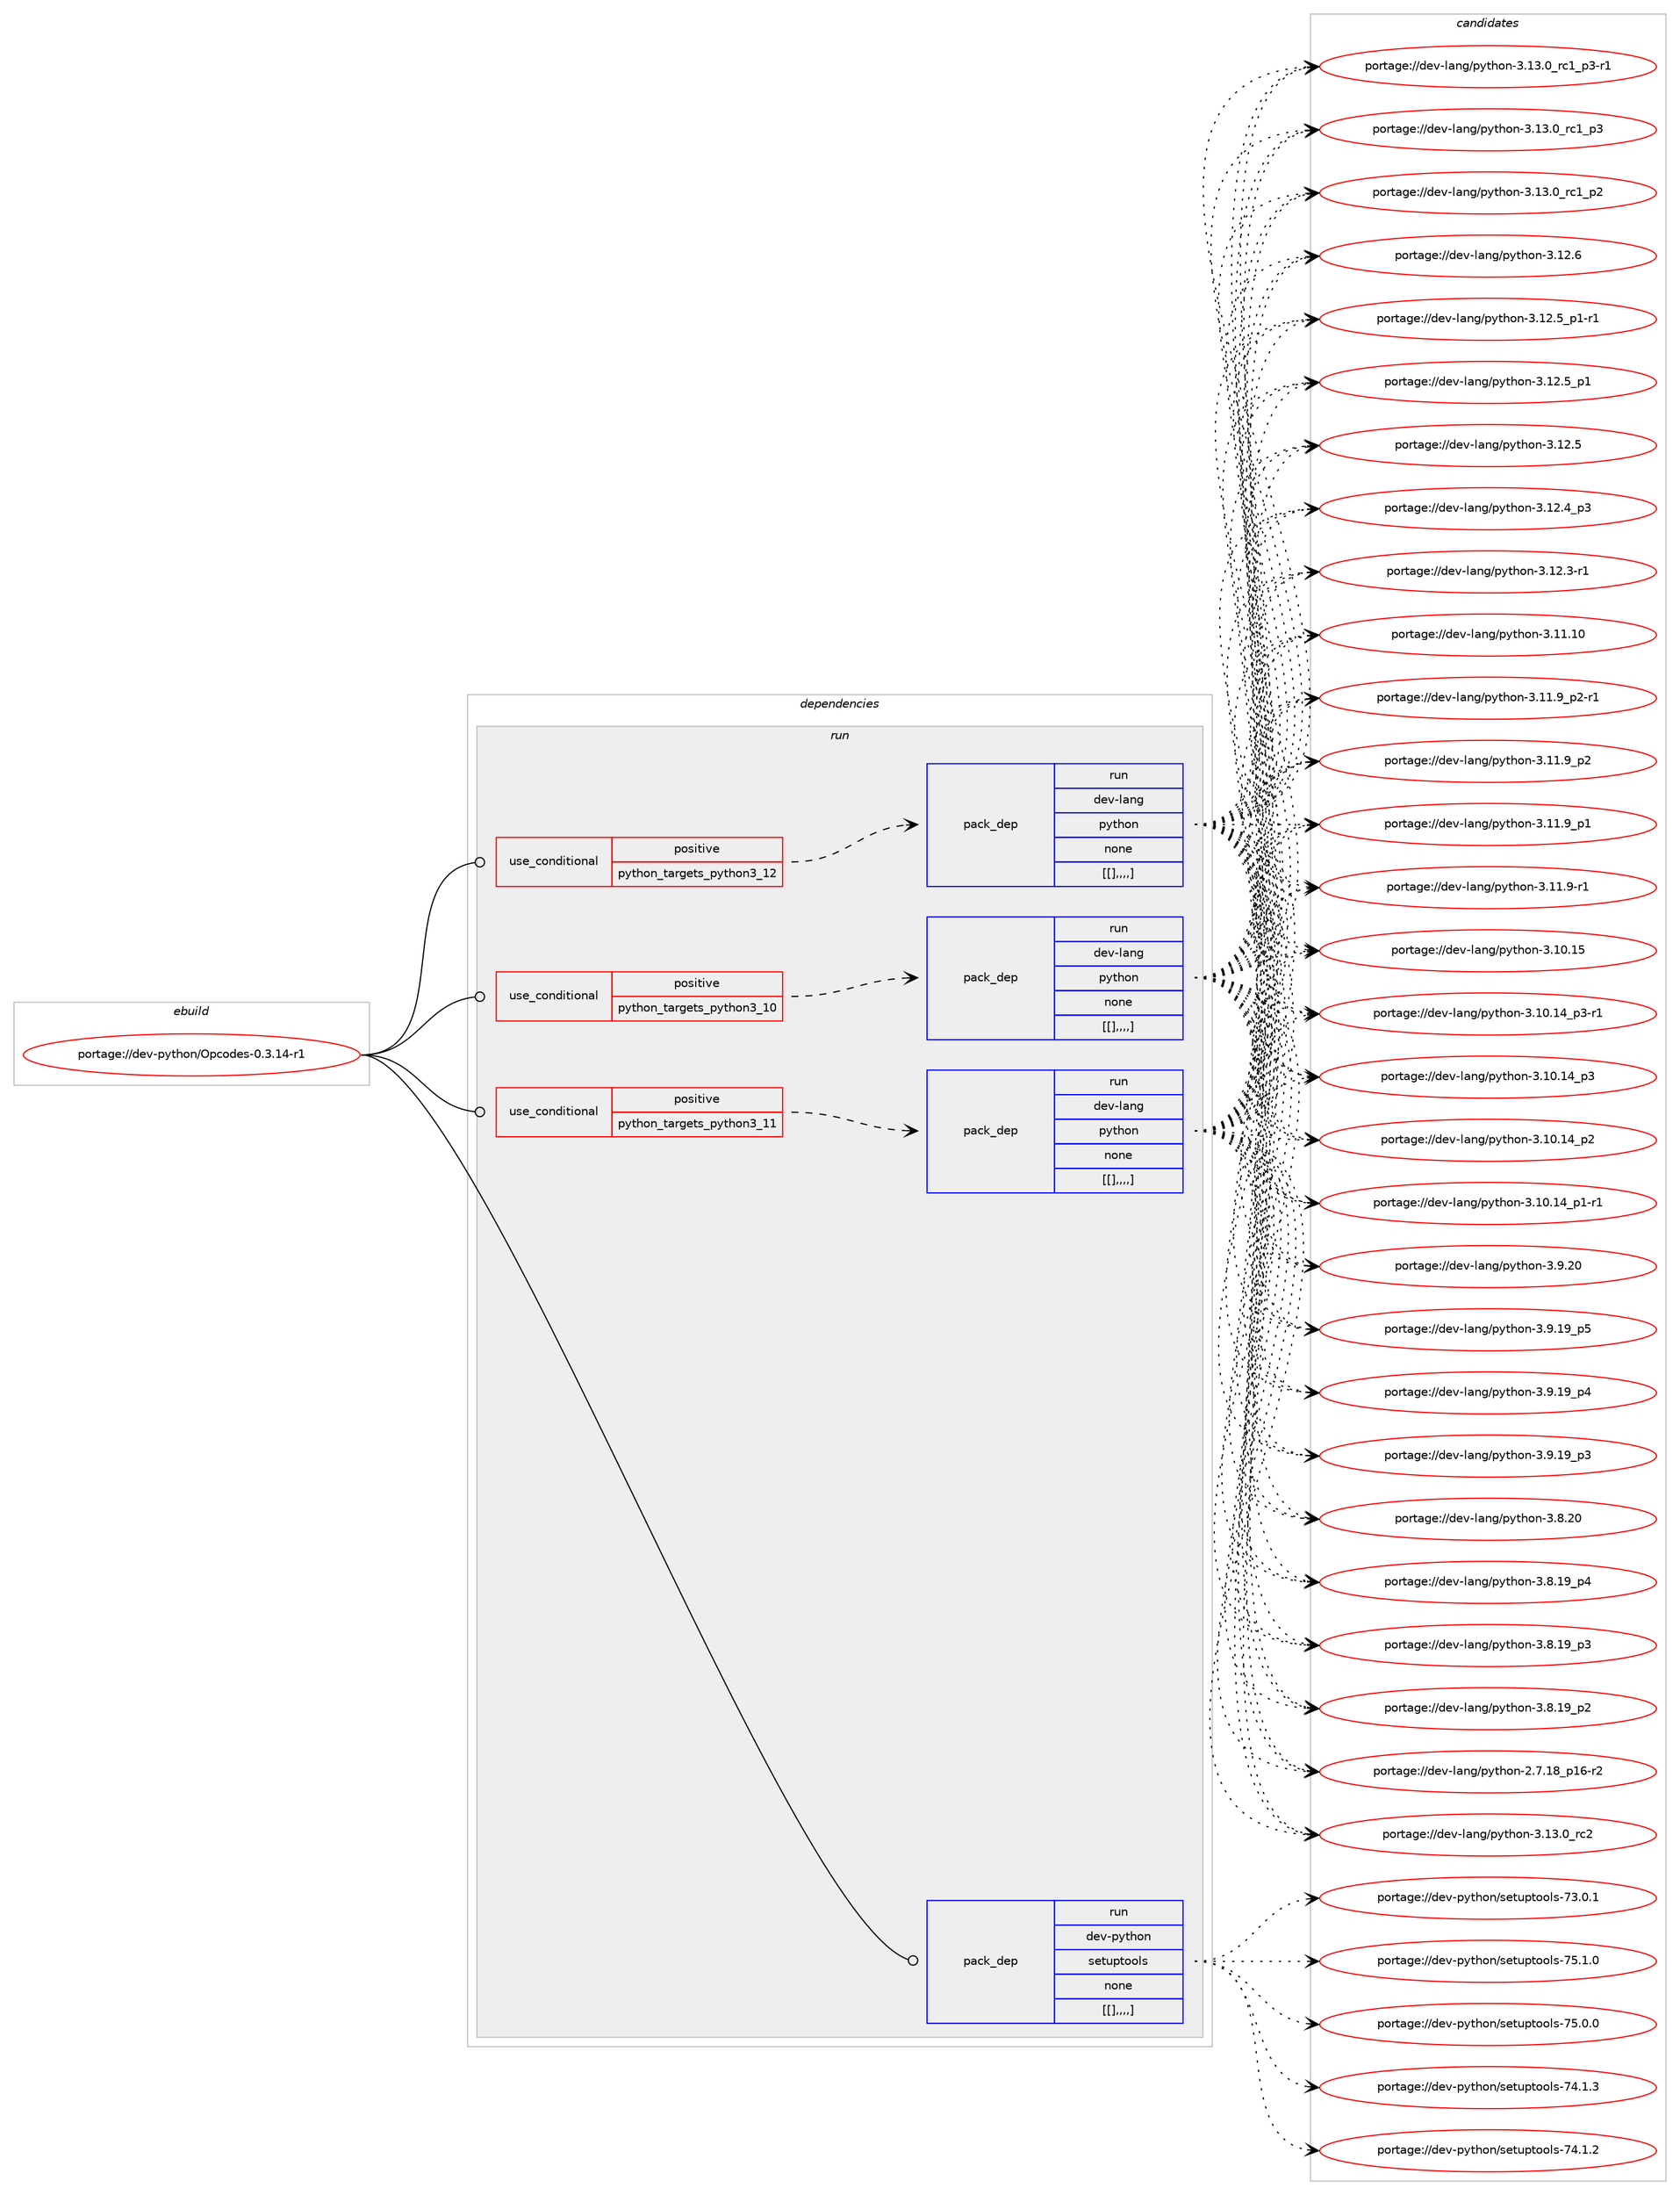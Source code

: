 digraph prolog {

# *************
# Graph options
# *************

newrank=true;
concentrate=true;
compound=true;
graph [rankdir=LR,fontname=Helvetica,fontsize=10,ranksep=1.5];#, ranksep=2.5, nodesep=0.2];
edge  [arrowhead=vee];
node  [fontname=Helvetica,fontsize=10];

# **********
# The ebuild
# **********

subgraph cluster_leftcol {
color=gray;
label=<<i>ebuild</i>>;
id [label="portage://dev-python/Opcodes-0.3.14-r1", color=red, width=4, href="../dev-python/Opcodes-0.3.14-r1.svg"];
}

# ****************
# The dependencies
# ****************

subgraph cluster_midcol {
color=gray;
label=<<i>dependencies</i>>;
subgraph cluster_compile {
fillcolor="#eeeeee";
style=filled;
label=<<i>compile</i>>;
}
subgraph cluster_compileandrun {
fillcolor="#eeeeee";
style=filled;
label=<<i>compile and run</i>>;
}
subgraph cluster_run {
fillcolor="#eeeeee";
style=filled;
label=<<i>run</i>>;
subgraph cond31017 {
dependency141709 [label=<<TABLE BORDER="0" CELLBORDER="1" CELLSPACING="0" CELLPADDING="4"><TR><TD ROWSPAN="3" CELLPADDING="10">use_conditional</TD></TR><TR><TD>positive</TD></TR><TR><TD>python_targets_python3_10</TD></TR></TABLE>>, shape=none, color=red];
subgraph pack109480 {
dependency141710 [label=<<TABLE BORDER="0" CELLBORDER="1" CELLSPACING="0" CELLPADDING="4" WIDTH="220"><TR><TD ROWSPAN="6" CELLPADDING="30">pack_dep</TD></TR><TR><TD WIDTH="110">run</TD></TR><TR><TD>dev-lang</TD></TR><TR><TD>python</TD></TR><TR><TD>none</TD></TR><TR><TD>[[],,,,]</TD></TR></TABLE>>, shape=none, color=blue];
}
dependency141709:e -> dependency141710:w [weight=20,style="dashed",arrowhead="vee"];
}
id:e -> dependency141709:w [weight=20,style="solid",arrowhead="odot"];
subgraph cond31018 {
dependency141711 [label=<<TABLE BORDER="0" CELLBORDER="1" CELLSPACING="0" CELLPADDING="4"><TR><TD ROWSPAN="3" CELLPADDING="10">use_conditional</TD></TR><TR><TD>positive</TD></TR><TR><TD>python_targets_python3_11</TD></TR></TABLE>>, shape=none, color=red];
subgraph pack109481 {
dependency141712 [label=<<TABLE BORDER="0" CELLBORDER="1" CELLSPACING="0" CELLPADDING="4" WIDTH="220"><TR><TD ROWSPAN="6" CELLPADDING="30">pack_dep</TD></TR><TR><TD WIDTH="110">run</TD></TR><TR><TD>dev-lang</TD></TR><TR><TD>python</TD></TR><TR><TD>none</TD></TR><TR><TD>[[],,,,]</TD></TR></TABLE>>, shape=none, color=blue];
}
dependency141711:e -> dependency141712:w [weight=20,style="dashed",arrowhead="vee"];
}
id:e -> dependency141711:w [weight=20,style="solid",arrowhead="odot"];
subgraph cond31019 {
dependency141713 [label=<<TABLE BORDER="0" CELLBORDER="1" CELLSPACING="0" CELLPADDING="4"><TR><TD ROWSPAN="3" CELLPADDING="10">use_conditional</TD></TR><TR><TD>positive</TD></TR><TR><TD>python_targets_python3_12</TD></TR></TABLE>>, shape=none, color=red];
subgraph pack109482 {
dependency141714 [label=<<TABLE BORDER="0" CELLBORDER="1" CELLSPACING="0" CELLPADDING="4" WIDTH="220"><TR><TD ROWSPAN="6" CELLPADDING="30">pack_dep</TD></TR><TR><TD WIDTH="110">run</TD></TR><TR><TD>dev-lang</TD></TR><TR><TD>python</TD></TR><TR><TD>none</TD></TR><TR><TD>[[],,,,]</TD></TR></TABLE>>, shape=none, color=blue];
}
dependency141713:e -> dependency141714:w [weight=20,style="dashed",arrowhead="vee"];
}
id:e -> dependency141713:w [weight=20,style="solid",arrowhead="odot"];
subgraph pack109483 {
dependency141715 [label=<<TABLE BORDER="0" CELLBORDER="1" CELLSPACING="0" CELLPADDING="4" WIDTH="220"><TR><TD ROWSPAN="6" CELLPADDING="30">pack_dep</TD></TR><TR><TD WIDTH="110">run</TD></TR><TR><TD>dev-python</TD></TR><TR><TD>setuptools</TD></TR><TR><TD>none</TD></TR><TR><TD>[[],,,,]</TD></TR></TABLE>>, shape=none, color=blue];
}
id:e -> dependency141715:w [weight=20,style="solid",arrowhead="odot"];
}
}

# **************
# The candidates
# **************

subgraph cluster_choices {
rank=same;
color=gray;
label=<<i>candidates</i>>;

subgraph choice109480 {
color=black;
nodesep=1;
choice10010111845108971101034711212111610411111045514649514648951149950 [label="portage://dev-lang/python-3.13.0_rc2", color=red, width=4,href="../dev-lang/python-3.13.0_rc2.svg"];
choice1001011184510897110103471121211161041111104551464951464895114994995112514511449 [label="portage://dev-lang/python-3.13.0_rc1_p3-r1", color=red, width=4,href="../dev-lang/python-3.13.0_rc1_p3-r1.svg"];
choice100101118451089711010347112121116104111110455146495146489511499499511251 [label="portage://dev-lang/python-3.13.0_rc1_p3", color=red, width=4,href="../dev-lang/python-3.13.0_rc1_p3.svg"];
choice100101118451089711010347112121116104111110455146495146489511499499511250 [label="portage://dev-lang/python-3.13.0_rc1_p2", color=red, width=4,href="../dev-lang/python-3.13.0_rc1_p2.svg"];
choice10010111845108971101034711212111610411111045514649504654 [label="portage://dev-lang/python-3.12.6", color=red, width=4,href="../dev-lang/python-3.12.6.svg"];
choice1001011184510897110103471121211161041111104551464950465395112494511449 [label="portage://dev-lang/python-3.12.5_p1-r1", color=red, width=4,href="../dev-lang/python-3.12.5_p1-r1.svg"];
choice100101118451089711010347112121116104111110455146495046539511249 [label="portage://dev-lang/python-3.12.5_p1", color=red, width=4,href="../dev-lang/python-3.12.5_p1.svg"];
choice10010111845108971101034711212111610411111045514649504653 [label="portage://dev-lang/python-3.12.5", color=red, width=4,href="../dev-lang/python-3.12.5.svg"];
choice100101118451089711010347112121116104111110455146495046529511251 [label="portage://dev-lang/python-3.12.4_p3", color=red, width=4,href="../dev-lang/python-3.12.4_p3.svg"];
choice100101118451089711010347112121116104111110455146495046514511449 [label="portage://dev-lang/python-3.12.3-r1", color=red, width=4,href="../dev-lang/python-3.12.3-r1.svg"];
choice1001011184510897110103471121211161041111104551464949464948 [label="portage://dev-lang/python-3.11.10", color=red, width=4,href="../dev-lang/python-3.11.10.svg"];
choice1001011184510897110103471121211161041111104551464949465795112504511449 [label="portage://dev-lang/python-3.11.9_p2-r1", color=red, width=4,href="../dev-lang/python-3.11.9_p2-r1.svg"];
choice100101118451089711010347112121116104111110455146494946579511250 [label="portage://dev-lang/python-3.11.9_p2", color=red, width=4,href="../dev-lang/python-3.11.9_p2.svg"];
choice100101118451089711010347112121116104111110455146494946579511249 [label="portage://dev-lang/python-3.11.9_p1", color=red, width=4,href="../dev-lang/python-3.11.9_p1.svg"];
choice100101118451089711010347112121116104111110455146494946574511449 [label="portage://dev-lang/python-3.11.9-r1", color=red, width=4,href="../dev-lang/python-3.11.9-r1.svg"];
choice1001011184510897110103471121211161041111104551464948464953 [label="portage://dev-lang/python-3.10.15", color=red, width=4,href="../dev-lang/python-3.10.15.svg"];
choice100101118451089711010347112121116104111110455146494846495295112514511449 [label="portage://dev-lang/python-3.10.14_p3-r1", color=red, width=4,href="../dev-lang/python-3.10.14_p3-r1.svg"];
choice10010111845108971101034711212111610411111045514649484649529511251 [label="portage://dev-lang/python-3.10.14_p3", color=red, width=4,href="../dev-lang/python-3.10.14_p3.svg"];
choice10010111845108971101034711212111610411111045514649484649529511250 [label="portage://dev-lang/python-3.10.14_p2", color=red, width=4,href="../dev-lang/python-3.10.14_p2.svg"];
choice100101118451089711010347112121116104111110455146494846495295112494511449 [label="portage://dev-lang/python-3.10.14_p1-r1", color=red, width=4,href="../dev-lang/python-3.10.14_p1-r1.svg"];
choice10010111845108971101034711212111610411111045514657465048 [label="portage://dev-lang/python-3.9.20", color=red, width=4,href="../dev-lang/python-3.9.20.svg"];
choice100101118451089711010347112121116104111110455146574649579511253 [label="portage://dev-lang/python-3.9.19_p5", color=red, width=4,href="../dev-lang/python-3.9.19_p5.svg"];
choice100101118451089711010347112121116104111110455146574649579511252 [label="portage://dev-lang/python-3.9.19_p4", color=red, width=4,href="../dev-lang/python-3.9.19_p4.svg"];
choice100101118451089711010347112121116104111110455146574649579511251 [label="portage://dev-lang/python-3.9.19_p3", color=red, width=4,href="../dev-lang/python-3.9.19_p3.svg"];
choice10010111845108971101034711212111610411111045514656465048 [label="portage://dev-lang/python-3.8.20", color=red, width=4,href="../dev-lang/python-3.8.20.svg"];
choice100101118451089711010347112121116104111110455146564649579511252 [label="portage://dev-lang/python-3.8.19_p4", color=red, width=4,href="../dev-lang/python-3.8.19_p4.svg"];
choice100101118451089711010347112121116104111110455146564649579511251 [label="portage://dev-lang/python-3.8.19_p3", color=red, width=4,href="../dev-lang/python-3.8.19_p3.svg"];
choice100101118451089711010347112121116104111110455146564649579511250 [label="portage://dev-lang/python-3.8.19_p2", color=red, width=4,href="../dev-lang/python-3.8.19_p2.svg"];
choice100101118451089711010347112121116104111110455046554649569511249544511450 [label="portage://dev-lang/python-2.7.18_p16-r2", color=red, width=4,href="../dev-lang/python-2.7.18_p16-r2.svg"];
dependency141710:e -> choice10010111845108971101034711212111610411111045514649514648951149950:w [style=dotted,weight="100"];
dependency141710:e -> choice1001011184510897110103471121211161041111104551464951464895114994995112514511449:w [style=dotted,weight="100"];
dependency141710:e -> choice100101118451089711010347112121116104111110455146495146489511499499511251:w [style=dotted,weight="100"];
dependency141710:e -> choice100101118451089711010347112121116104111110455146495146489511499499511250:w [style=dotted,weight="100"];
dependency141710:e -> choice10010111845108971101034711212111610411111045514649504654:w [style=dotted,weight="100"];
dependency141710:e -> choice1001011184510897110103471121211161041111104551464950465395112494511449:w [style=dotted,weight="100"];
dependency141710:e -> choice100101118451089711010347112121116104111110455146495046539511249:w [style=dotted,weight="100"];
dependency141710:e -> choice10010111845108971101034711212111610411111045514649504653:w [style=dotted,weight="100"];
dependency141710:e -> choice100101118451089711010347112121116104111110455146495046529511251:w [style=dotted,weight="100"];
dependency141710:e -> choice100101118451089711010347112121116104111110455146495046514511449:w [style=dotted,weight="100"];
dependency141710:e -> choice1001011184510897110103471121211161041111104551464949464948:w [style=dotted,weight="100"];
dependency141710:e -> choice1001011184510897110103471121211161041111104551464949465795112504511449:w [style=dotted,weight="100"];
dependency141710:e -> choice100101118451089711010347112121116104111110455146494946579511250:w [style=dotted,weight="100"];
dependency141710:e -> choice100101118451089711010347112121116104111110455146494946579511249:w [style=dotted,weight="100"];
dependency141710:e -> choice100101118451089711010347112121116104111110455146494946574511449:w [style=dotted,weight="100"];
dependency141710:e -> choice1001011184510897110103471121211161041111104551464948464953:w [style=dotted,weight="100"];
dependency141710:e -> choice100101118451089711010347112121116104111110455146494846495295112514511449:w [style=dotted,weight="100"];
dependency141710:e -> choice10010111845108971101034711212111610411111045514649484649529511251:w [style=dotted,weight="100"];
dependency141710:e -> choice10010111845108971101034711212111610411111045514649484649529511250:w [style=dotted,weight="100"];
dependency141710:e -> choice100101118451089711010347112121116104111110455146494846495295112494511449:w [style=dotted,weight="100"];
dependency141710:e -> choice10010111845108971101034711212111610411111045514657465048:w [style=dotted,weight="100"];
dependency141710:e -> choice100101118451089711010347112121116104111110455146574649579511253:w [style=dotted,weight="100"];
dependency141710:e -> choice100101118451089711010347112121116104111110455146574649579511252:w [style=dotted,weight="100"];
dependency141710:e -> choice100101118451089711010347112121116104111110455146574649579511251:w [style=dotted,weight="100"];
dependency141710:e -> choice10010111845108971101034711212111610411111045514656465048:w [style=dotted,weight="100"];
dependency141710:e -> choice100101118451089711010347112121116104111110455146564649579511252:w [style=dotted,weight="100"];
dependency141710:e -> choice100101118451089711010347112121116104111110455146564649579511251:w [style=dotted,weight="100"];
dependency141710:e -> choice100101118451089711010347112121116104111110455146564649579511250:w [style=dotted,weight="100"];
dependency141710:e -> choice100101118451089711010347112121116104111110455046554649569511249544511450:w [style=dotted,weight="100"];
}
subgraph choice109481 {
color=black;
nodesep=1;
choice10010111845108971101034711212111610411111045514649514648951149950 [label="portage://dev-lang/python-3.13.0_rc2", color=red, width=4,href="../dev-lang/python-3.13.0_rc2.svg"];
choice1001011184510897110103471121211161041111104551464951464895114994995112514511449 [label="portage://dev-lang/python-3.13.0_rc1_p3-r1", color=red, width=4,href="../dev-lang/python-3.13.0_rc1_p3-r1.svg"];
choice100101118451089711010347112121116104111110455146495146489511499499511251 [label="portage://dev-lang/python-3.13.0_rc1_p3", color=red, width=4,href="../dev-lang/python-3.13.0_rc1_p3.svg"];
choice100101118451089711010347112121116104111110455146495146489511499499511250 [label="portage://dev-lang/python-3.13.0_rc1_p2", color=red, width=4,href="../dev-lang/python-3.13.0_rc1_p2.svg"];
choice10010111845108971101034711212111610411111045514649504654 [label="portage://dev-lang/python-3.12.6", color=red, width=4,href="../dev-lang/python-3.12.6.svg"];
choice1001011184510897110103471121211161041111104551464950465395112494511449 [label="portage://dev-lang/python-3.12.5_p1-r1", color=red, width=4,href="../dev-lang/python-3.12.5_p1-r1.svg"];
choice100101118451089711010347112121116104111110455146495046539511249 [label="portage://dev-lang/python-3.12.5_p1", color=red, width=4,href="../dev-lang/python-3.12.5_p1.svg"];
choice10010111845108971101034711212111610411111045514649504653 [label="portage://dev-lang/python-3.12.5", color=red, width=4,href="../dev-lang/python-3.12.5.svg"];
choice100101118451089711010347112121116104111110455146495046529511251 [label="portage://dev-lang/python-3.12.4_p3", color=red, width=4,href="../dev-lang/python-3.12.4_p3.svg"];
choice100101118451089711010347112121116104111110455146495046514511449 [label="portage://dev-lang/python-3.12.3-r1", color=red, width=4,href="../dev-lang/python-3.12.3-r1.svg"];
choice1001011184510897110103471121211161041111104551464949464948 [label="portage://dev-lang/python-3.11.10", color=red, width=4,href="../dev-lang/python-3.11.10.svg"];
choice1001011184510897110103471121211161041111104551464949465795112504511449 [label="portage://dev-lang/python-3.11.9_p2-r1", color=red, width=4,href="../dev-lang/python-3.11.9_p2-r1.svg"];
choice100101118451089711010347112121116104111110455146494946579511250 [label="portage://dev-lang/python-3.11.9_p2", color=red, width=4,href="../dev-lang/python-3.11.9_p2.svg"];
choice100101118451089711010347112121116104111110455146494946579511249 [label="portage://dev-lang/python-3.11.9_p1", color=red, width=4,href="../dev-lang/python-3.11.9_p1.svg"];
choice100101118451089711010347112121116104111110455146494946574511449 [label="portage://dev-lang/python-3.11.9-r1", color=red, width=4,href="../dev-lang/python-3.11.9-r1.svg"];
choice1001011184510897110103471121211161041111104551464948464953 [label="portage://dev-lang/python-3.10.15", color=red, width=4,href="../dev-lang/python-3.10.15.svg"];
choice100101118451089711010347112121116104111110455146494846495295112514511449 [label="portage://dev-lang/python-3.10.14_p3-r1", color=red, width=4,href="../dev-lang/python-3.10.14_p3-r1.svg"];
choice10010111845108971101034711212111610411111045514649484649529511251 [label="portage://dev-lang/python-3.10.14_p3", color=red, width=4,href="../dev-lang/python-3.10.14_p3.svg"];
choice10010111845108971101034711212111610411111045514649484649529511250 [label="portage://dev-lang/python-3.10.14_p2", color=red, width=4,href="../dev-lang/python-3.10.14_p2.svg"];
choice100101118451089711010347112121116104111110455146494846495295112494511449 [label="portage://dev-lang/python-3.10.14_p1-r1", color=red, width=4,href="../dev-lang/python-3.10.14_p1-r1.svg"];
choice10010111845108971101034711212111610411111045514657465048 [label="portage://dev-lang/python-3.9.20", color=red, width=4,href="../dev-lang/python-3.9.20.svg"];
choice100101118451089711010347112121116104111110455146574649579511253 [label="portage://dev-lang/python-3.9.19_p5", color=red, width=4,href="../dev-lang/python-3.9.19_p5.svg"];
choice100101118451089711010347112121116104111110455146574649579511252 [label="portage://dev-lang/python-3.9.19_p4", color=red, width=4,href="../dev-lang/python-3.9.19_p4.svg"];
choice100101118451089711010347112121116104111110455146574649579511251 [label="portage://dev-lang/python-3.9.19_p3", color=red, width=4,href="../dev-lang/python-3.9.19_p3.svg"];
choice10010111845108971101034711212111610411111045514656465048 [label="portage://dev-lang/python-3.8.20", color=red, width=4,href="../dev-lang/python-3.8.20.svg"];
choice100101118451089711010347112121116104111110455146564649579511252 [label="portage://dev-lang/python-3.8.19_p4", color=red, width=4,href="../dev-lang/python-3.8.19_p4.svg"];
choice100101118451089711010347112121116104111110455146564649579511251 [label="portage://dev-lang/python-3.8.19_p3", color=red, width=4,href="../dev-lang/python-3.8.19_p3.svg"];
choice100101118451089711010347112121116104111110455146564649579511250 [label="portage://dev-lang/python-3.8.19_p2", color=red, width=4,href="../dev-lang/python-3.8.19_p2.svg"];
choice100101118451089711010347112121116104111110455046554649569511249544511450 [label="portage://dev-lang/python-2.7.18_p16-r2", color=red, width=4,href="../dev-lang/python-2.7.18_p16-r2.svg"];
dependency141712:e -> choice10010111845108971101034711212111610411111045514649514648951149950:w [style=dotted,weight="100"];
dependency141712:e -> choice1001011184510897110103471121211161041111104551464951464895114994995112514511449:w [style=dotted,weight="100"];
dependency141712:e -> choice100101118451089711010347112121116104111110455146495146489511499499511251:w [style=dotted,weight="100"];
dependency141712:e -> choice100101118451089711010347112121116104111110455146495146489511499499511250:w [style=dotted,weight="100"];
dependency141712:e -> choice10010111845108971101034711212111610411111045514649504654:w [style=dotted,weight="100"];
dependency141712:e -> choice1001011184510897110103471121211161041111104551464950465395112494511449:w [style=dotted,weight="100"];
dependency141712:e -> choice100101118451089711010347112121116104111110455146495046539511249:w [style=dotted,weight="100"];
dependency141712:e -> choice10010111845108971101034711212111610411111045514649504653:w [style=dotted,weight="100"];
dependency141712:e -> choice100101118451089711010347112121116104111110455146495046529511251:w [style=dotted,weight="100"];
dependency141712:e -> choice100101118451089711010347112121116104111110455146495046514511449:w [style=dotted,weight="100"];
dependency141712:e -> choice1001011184510897110103471121211161041111104551464949464948:w [style=dotted,weight="100"];
dependency141712:e -> choice1001011184510897110103471121211161041111104551464949465795112504511449:w [style=dotted,weight="100"];
dependency141712:e -> choice100101118451089711010347112121116104111110455146494946579511250:w [style=dotted,weight="100"];
dependency141712:e -> choice100101118451089711010347112121116104111110455146494946579511249:w [style=dotted,weight="100"];
dependency141712:e -> choice100101118451089711010347112121116104111110455146494946574511449:w [style=dotted,weight="100"];
dependency141712:e -> choice1001011184510897110103471121211161041111104551464948464953:w [style=dotted,weight="100"];
dependency141712:e -> choice100101118451089711010347112121116104111110455146494846495295112514511449:w [style=dotted,weight="100"];
dependency141712:e -> choice10010111845108971101034711212111610411111045514649484649529511251:w [style=dotted,weight="100"];
dependency141712:e -> choice10010111845108971101034711212111610411111045514649484649529511250:w [style=dotted,weight="100"];
dependency141712:e -> choice100101118451089711010347112121116104111110455146494846495295112494511449:w [style=dotted,weight="100"];
dependency141712:e -> choice10010111845108971101034711212111610411111045514657465048:w [style=dotted,weight="100"];
dependency141712:e -> choice100101118451089711010347112121116104111110455146574649579511253:w [style=dotted,weight="100"];
dependency141712:e -> choice100101118451089711010347112121116104111110455146574649579511252:w [style=dotted,weight="100"];
dependency141712:e -> choice100101118451089711010347112121116104111110455146574649579511251:w [style=dotted,weight="100"];
dependency141712:e -> choice10010111845108971101034711212111610411111045514656465048:w [style=dotted,weight="100"];
dependency141712:e -> choice100101118451089711010347112121116104111110455146564649579511252:w [style=dotted,weight="100"];
dependency141712:e -> choice100101118451089711010347112121116104111110455146564649579511251:w [style=dotted,weight="100"];
dependency141712:e -> choice100101118451089711010347112121116104111110455146564649579511250:w [style=dotted,weight="100"];
dependency141712:e -> choice100101118451089711010347112121116104111110455046554649569511249544511450:w [style=dotted,weight="100"];
}
subgraph choice109482 {
color=black;
nodesep=1;
choice10010111845108971101034711212111610411111045514649514648951149950 [label="portage://dev-lang/python-3.13.0_rc2", color=red, width=4,href="../dev-lang/python-3.13.0_rc2.svg"];
choice1001011184510897110103471121211161041111104551464951464895114994995112514511449 [label="portage://dev-lang/python-3.13.0_rc1_p3-r1", color=red, width=4,href="../dev-lang/python-3.13.0_rc1_p3-r1.svg"];
choice100101118451089711010347112121116104111110455146495146489511499499511251 [label="portage://dev-lang/python-3.13.0_rc1_p3", color=red, width=4,href="../dev-lang/python-3.13.0_rc1_p3.svg"];
choice100101118451089711010347112121116104111110455146495146489511499499511250 [label="portage://dev-lang/python-3.13.0_rc1_p2", color=red, width=4,href="../dev-lang/python-3.13.0_rc1_p2.svg"];
choice10010111845108971101034711212111610411111045514649504654 [label="portage://dev-lang/python-3.12.6", color=red, width=4,href="../dev-lang/python-3.12.6.svg"];
choice1001011184510897110103471121211161041111104551464950465395112494511449 [label="portage://dev-lang/python-3.12.5_p1-r1", color=red, width=4,href="../dev-lang/python-3.12.5_p1-r1.svg"];
choice100101118451089711010347112121116104111110455146495046539511249 [label="portage://dev-lang/python-3.12.5_p1", color=red, width=4,href="../dev-lang/python-3.12.5_p1.svg"];
choice10010111845108971101034711212111610411111045514649504653 [label="portage://dev-lang/python-3.12.5", color=red, width=4,href="../dev-lang/python-3.12.5.svg"];
choice100101118451089711010347112121116104111110455146495046529511251 [label="portage://dev-lang/python-3.12.4_p3", color=red, width=4,href="../dev-lang/python-3.12.4_p3.svg"];
choice100101118451089711010347112121116104111110455146495046514511449 [label="portage://dev-lang/python-3.12.3-r1", color=red, width=4,href="../dev-lang/python-3.12.3-r1.svg"];
choice1001011184510897110103471121211161041111104551464949464948 [label="portage://dev-lang/python-3.11.10", color=red, width=4,href="../dev-lang/python-3.11.10.svg"];
choice1001011184510897110103471121211161041111104551464949465795112504511449 [label="portage://dev-lang/python-3.11.9_p2-r1", color=red, width=4,href="../dev-lang/python-3.11.9_p2-r1.svg"];
choice100101118451089711010347112121116104111110455146494946579511250 [label="portage://dev-lang/python-3.11.9_p2", color=red, width=4,href="../dev-lang/python-3.11.9_p2.svg"];
choice100101118451089711010347112121116104111110455146494946579511249 [label="portage://dev-lang/python-3.11.9_p1", color=red, width=4,href="../dev-lang/python-3.11.9_p1.svg"];
choice100101118451089711010347112121116104111110455146494946574511449 [label="portage://dev-lang/python-3.11.9-r1", color=red, width=4,href="../dev-lang/python-3.11.9-r1.svg"];
choice1001011184510897110103471121211161041111104551464948464953 [label="portage://dev-lang/python-3.10.15", color=red, width=4,href="../dev-lang/python-3.10.15.svg"];
choice100101118451089711010347112121116104111110455146494846495295112514511449 [label="portage://dev-lang/python-3.10.14_p3-r1", color=red, width=4,href="../dev-lang/python-3.10.14_p3-r1.svg"];
choice10010111845108971101034711212111610411111045514649484649529511251 [label="portage://dev-lang/python-3.10.14_p3", color=red, width=4,href="../dev-lang/python-3.10.14_p3.svg"];
choice10010111845108971101034711212111610411111045514649484649529511250 [label="portage://dev-lang/python-3.10.14_p2", color=red, width=4,href="../dev-lang/python-3.10.14_p2.svg"];
choice100101118451089711010347112121116104111110455146494846495295112494511449 [label="portage://dev-lang/python-3.10.14_p1-r1", color=red, width=4,href="../dev-lang/python-3.10.14_p1-r1.svg"];
choice10010111845108971101034711212111610411111045514657465048 [label="portage://dev-lang/python-3.9.20", color=red, width=4,href="../dev-lang/python-3.9.20.svg"];
choice100101118451089711010347112121116104111110455146574649579511253 [label="portage://dev-lang/python-3.9.19_p5", color=red, width=4,href="../dev-lang/python-3.9.19_p5.svg"];
choice100101118451089711010347112121116104111110455146574649579511252 [label="portage://dev-lang/python-3.9.19_p4", color=red, width=4,href="../dev-lang/python-3.9.19_p4.svg"];
choice100101118451089711010347112121116104111110455146574649579511251 [label="portage://dev-lang/python-3.9.19_p3", color=red, width=4,href="../dev-lang/python-3.9.19_p3.svg"];
choice10010111845108971101034711212111610411111045514656465048 [label="portage://dev-lang/python-3.8.20", color=red, width=4,href="../dev-lang/python-3.8.20.svg"];
choice100101118451089711010347112121116104111110455146564649579511252 [label="portage://dev-lang/python-3.8.19_p4", color=red, width=4,href="../dev-lang/python-3.8.19_p4.svg"];
choice100101118451089711010347112121116104111110455146564649579511251 [label="portage://dev-lang/python-3.8.19_p3", color=red, width=4,href="../dev-lang/python-3.8.19_p3.svg"];
choice100101118451089711010347112121116104111110455146564649579511250 [label="portage://dev-lang/python-3.8.19_p2", color=red, width=4,href="../dev-lang/python-3.8.19_p2.svg"];
choice100101118451089711010347112121116104111110455046554649569511249544511450 [label="portage://dev-lang/python-2.7.18_p16-r2", color=red, width=4,href="../dev-lang/python-2.7.18_p16-r2.svg"];
dependency141714:e -> choice10010111845108971101034711212111610411111045514649514648951149950:w [style=dotted,weight="100"];
dependency141714:e -> choice1001011184510897110103471121211161041111104551464951464895114994995112514511449:w [style=dotted,weight="100"];
dependency141714:e -> choice100101118451089711010347112121116104111110455146495146489511499499511251:w [style=dotted,weight="100"];
dependency141714:e -> choice100101118451089711010347112121116104111110455146495146489511499499511250:w [style=dotted,weight="100"];
dependency141714:e -> choice10010111845108971101034711212111610411111045514649504654:w [style=dotted,weight="100"];
dependency141714:e -> choice1001011184510897110103471121211161041111104551464950465395112494511449:w [style=dotted,weight="100"];
dependency141714:e -> choice100101118451089711010347112121116104111110455146495046539511249:w [style=dotted,weight="100"];
dependency141714:e -> choice10010111845108971101034711212111610411111045514649504653:w [style=dotted,weight="100"];
dependency141714:e -> choice100101118451089711010347112121116104111110455146495046529511251:w [style=dotted,weight="100"];
dependency141714:e -> choice100101118451089711010347112121116104111110455146495046514511449:w [style=dotted,weight="100"];
dependency141714:e -> choice1001011184510897110103471121211161041111104551464949464948:w [style=dotted,weight="100"];
dependency141714:e -> choice1001011184510897110103471121211161041111104551464949465795112504511449:w [style=dotted,weight="100"];
dependency141714:e -> choice100101118451089711010347112121116104111110455146494946579511250:w [style=dotted,weight="100"];
dependency141714:e -> choice100101118451089711010347112121116104111110455146494946579511249:w [style=dotted,weight="100"];
dependency141714:e -> choice100101118451089711010347112121116104111110455146494946574511449:w [style=dotted,weight="100"];
dependency141714:e -> choice1001011184510897110103471121211161041111104551464948464953:w [style=dotted,weight="100"];
dependency141714:e -> choice100101118451089711010347112121116104111110455146494846495295112514511449:w [style=dotted,weight="100"];
dependency141714:e -> choice10010111845108971101034711212111610411111045514649484649529511251:w [style=dotted,weight="100"];
dependency141714:e -> choice10010111845108971101034711212111610411111045514649484649529511250:w [style=dotted,weight="100"];
dependency141714:e -> choice100101118451089711010347112121116104111110455146494846495295112494511449:w [style=dotted,weight="100"];
dependency141714:e -> choice10010111845108971101034711212111610411111045514657465048:w [style=dotted,weight="100"];
dependency141714:e -> choice100101118451089711010347112121116104111110455146574649579511253:w [style=dotted,weight="100"];
dependency141714:e -> choice100101118451089711010347112121116104111110455146574649579511252:w [style=dotted,weight="100"];
dependency141714:e -> choice100101118451089711010347112121116104111110455146574649579511251:w [style=dotted,weight="100"];
dependency141714:e -> choice10010111845108971101034711212111610411111045514656465048:w [style=dotted,weight="100"];
dependency141714:e -> choice100101118451089711010347112121116104111110455146564649579511252:w [style=dotted,weight="100"];
dependency141714:e -> choice100101118451089711010347112121116104111110455146564649579511251:w [style=dotted,weight="100"];
dependency141714:e -> choice100101118451089711010347112121116104111110455146564649579511250:w [style=dotted,weight="100"];
dependency141714:e -> choice100101118451089711010347112121116104111110455046554649569511249544511450:w [style=dotted,weight="100"];
}
subgraph choice109483 {
color=black;
nodesep=1;
choice100101118451121211161041111104711510111611711211611111110811545555346494648 [label="portage://dev-python/setuptools-75.1.0", color=red, width=4,href="../dev-python/setuptools-75.1.0.svg"];
choice100101118451121211161041111104711510111611711211611111110811545555346484648 [label="portage://dev-python/setuptools-75.0.0", color=red, width=4,href="../dev-python/setuptools-75.0.0.svg"];
choice100101118451121211161041111104711510111611711211611111110811545555246494651 [label="portage://dev-python/setuptools-74.1.3", color=red, width=4,href="../dev-python/setuptools-74.1.3.svg"];
choice100101118451121211161041111104711510111611711211611111110811545555246494650 [label="portage://dev-python/setuptools-74.1.2", color=red, width=4,href="../dev-python/setuptools-74.1.2.svg"];
choice100101118451121211161041111104711510111611711211611111110811545555146484649 [label="portage://dev-python/setuptools-73.0.1", color=red, width=4,href="../dev-python/setuptools-73.0.1.svg"];
dependency141715:e -> choice100101118451121211161041111104711510111611711211611111110811545555346494648:w [style=dotted,weight="100"];
dependency141715:e -> choice100101118451121211161041111104711510111611711211611111110811545555346484648:w [style=dotted,weight="100"];
dependency141715:e -> choice100101118451121211161041111104711510111611711211611111110811545555246494651:w [style=dotted,weight="100"];
dependency141715:e -> choice100101118451121211161041111104711510111611711211611111110811545555246494650:w [style=dotted,weight="100"];
dependency141715:e -> choice100101118451121211161041111104711510111611711211611111110811545555146484649:w [style=dotted,weight="100"];
}
}

}
